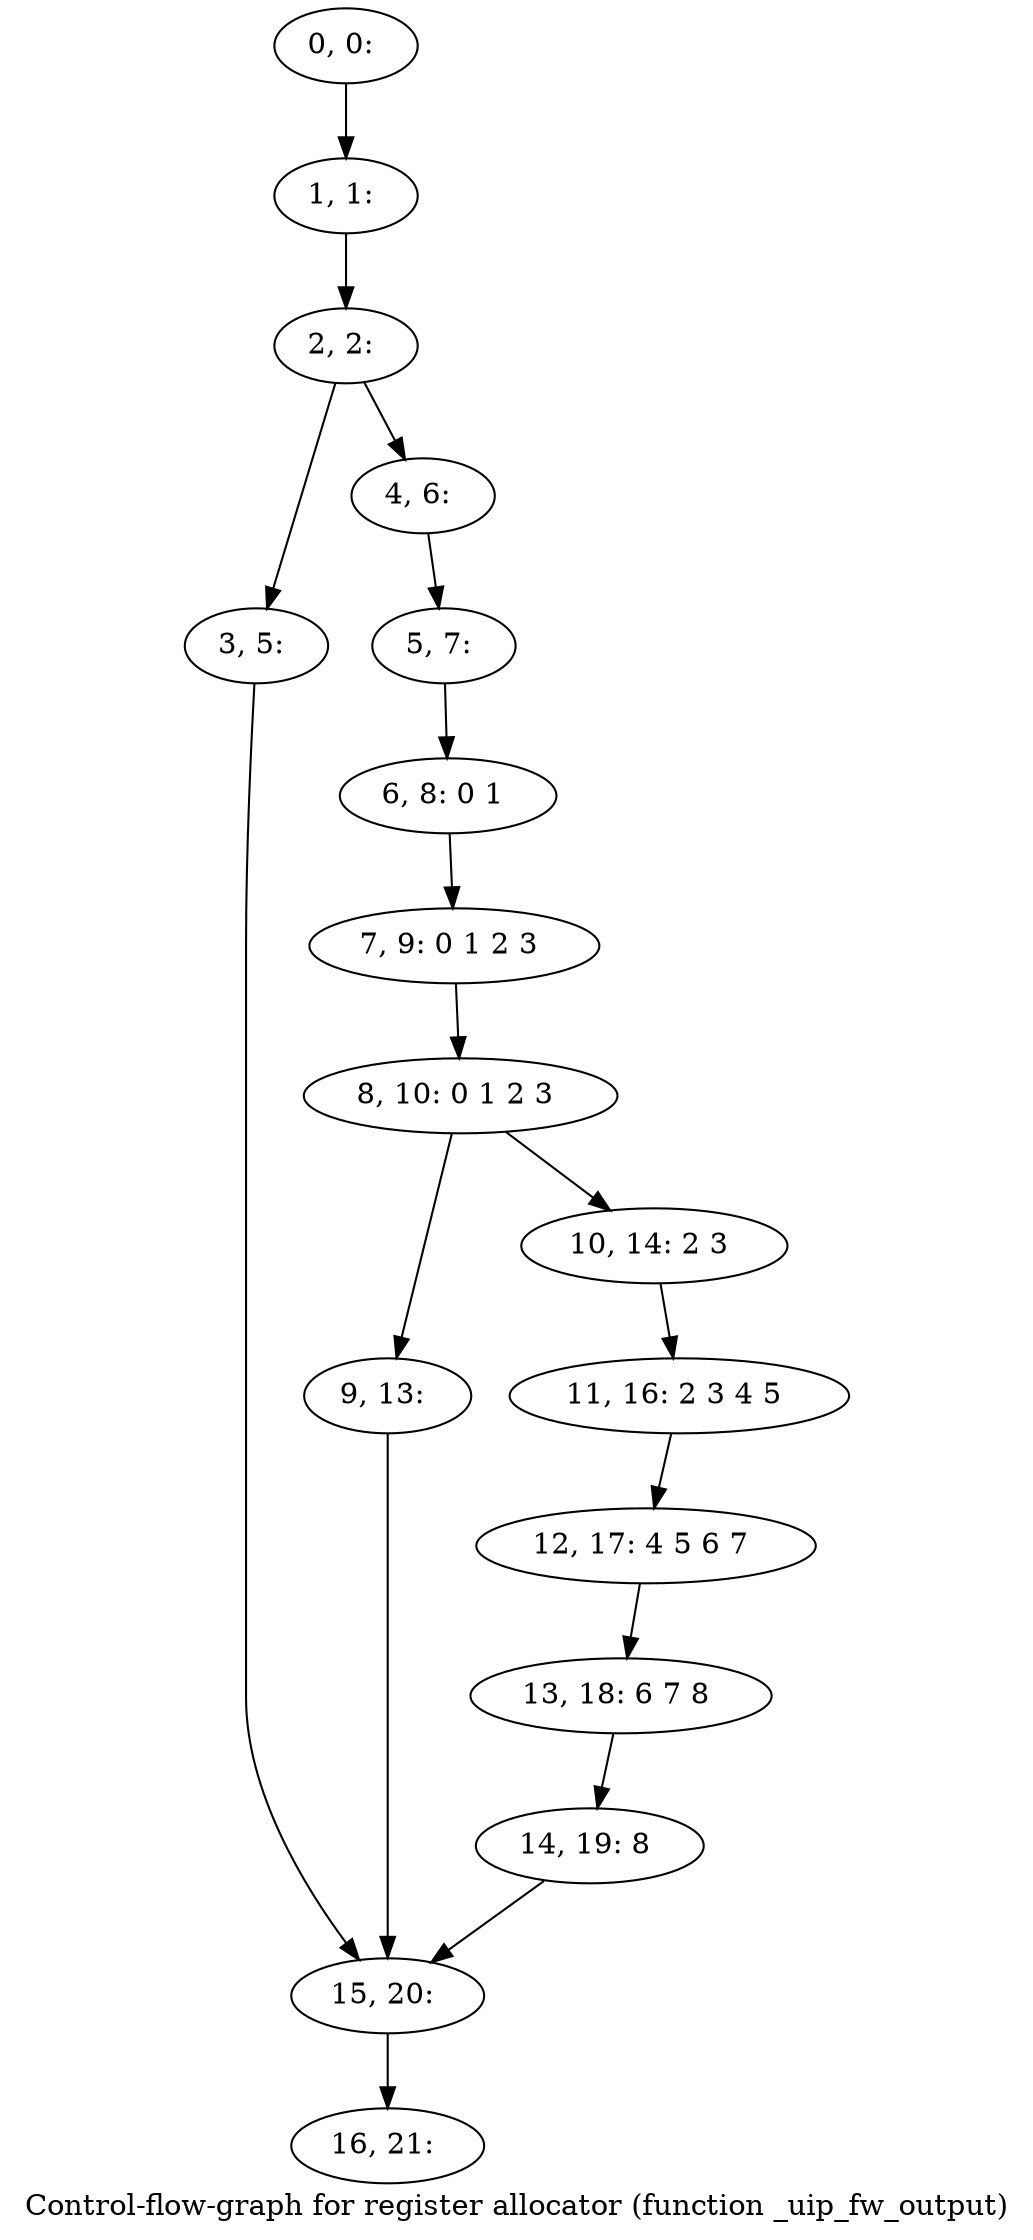 digraph G {
graph [label="Control-flow-graph for register allocator (function _uip_fw_output)"]
0[label="0, 0: "];
1[label="1, 1: "];
2[label="2, 2: "];
3[label="3, 5: "];
4[label="4, 6: "];
5[label="5, 7: "];
6[label="6, 8: 0 1 "];
7[label="7, 9: 0 1 2 3 "];
8[label="8, 10: 0 1 2 3 "];
9[label="9, 13: "];
10[label="10, 14: 2 3 "];
11[label="11, 16: 2 3 4 5 "];
12[label="12, 17: 4 5 6 7 "];
13[label="13, 18: 6 7 8 "];
14[label="14, 19: 8 "];
15[label="15, 20: "];
16[label="16, 21: "];
0->1 ;
1->2 ;
2->3 ;
2->4 ;
3->15 ;
4->5 ;
5->6 ;
6->7 ;
7->8 ;
8->9 ;
8->10 ;
9->15 ;
10->11 ;
11->12 ;
12->13 ;
13->14 ;
14->15 ;
15->16 ;
}
